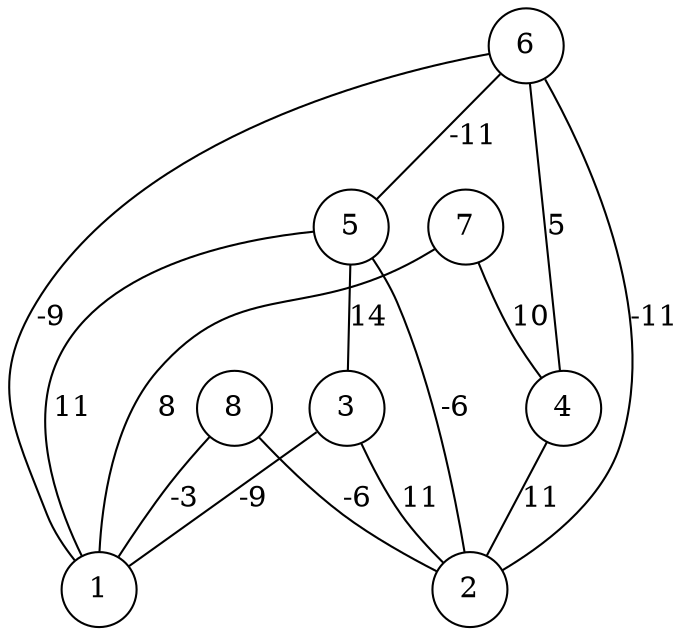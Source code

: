 graph { 
	 fontname="Helvetica,Arial,sans-serif" 
	 node [shape = circle]; 
	 8 -- 1 [label = "-3"];
	 8 -- 2 [label = "-6"];
	 7 -- 1 [label = "8"];
	 7 -- 4 [label = "10"];
	 6 -- 1 [label = "-9"];
	 6 -- 2 [label = "-11"];
	 6 -- 4 [label = "5"];
	 6 -- 5 [label = "-11"];
	 5 -- 1 [label = "11"];
	 5 -- 2 [label = "-6"];
	 5 -- 3 [label = "14"];
	 4 -- 2 [label = "11"];
	 3 -- 1 [label = "-9"];
	 3 -- 2 [label = "11"];
	 1;
	 2;
	 3;
	 4;
	 5;
	 6;
	 7;
	 8;
}
